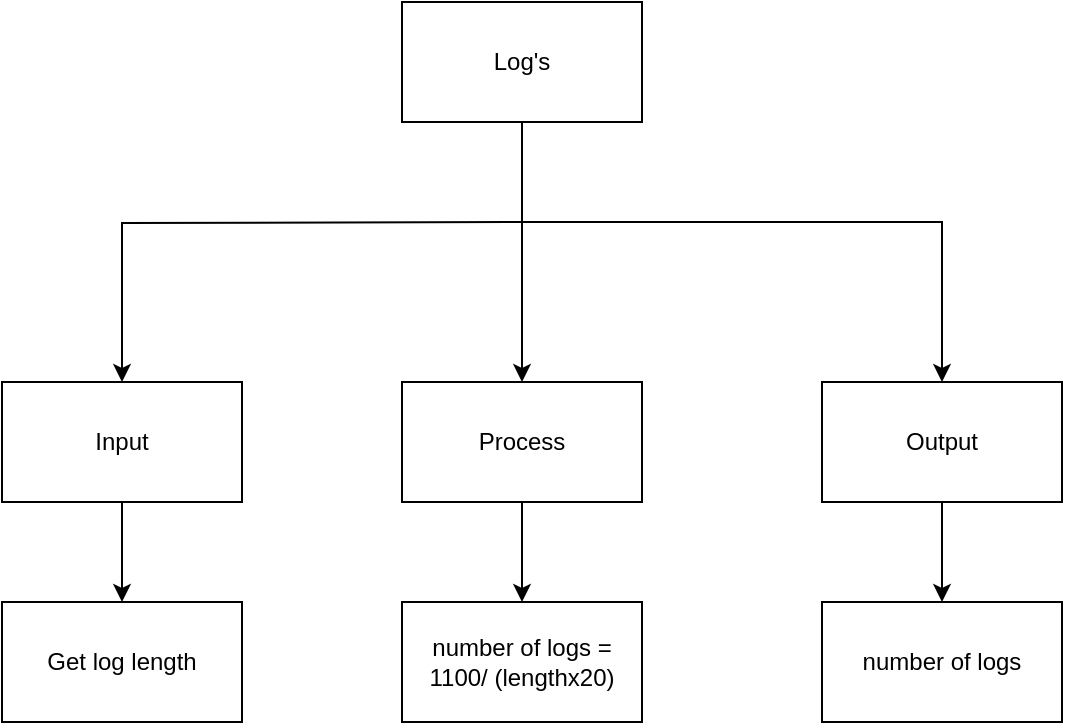 <mxfile>
    <diagram id="l0uhbNK7hU7zar7tUPs8" name="Page-1">
        <mxGraphModel dx="834" dy="711" grid="1" gridSize="10" guides="1" tooltips="1" connect="1" arrows="1" fold="1" page="1" pageScale="1" pageWidth="827" pageHeight="1169" math="0" shadow="0">
            <root>
                <mxCell id="0"/>
                <mxCell id="1" parent="0"/>
                <mxCell id="3" style="edgeStyle=none;html=1;" edge="1" parent="1" source="2">
                    <mxGeometry relative="1" as="geometry">
                        <mxPoint x="390" y="310" as="targetPoint"/>
                        <Array as="points">
                            <mxPoint x="390" y="240"/>
                        </Array>
                    </mxGeometry>
                </mxCell>
                <mxCell id="5" style="edgeStyle=orthogonalEdgeStyle;html=1;entryX=0.5;entryY=0;entryDx=0;entryDy=0;rounded=0;" edge="1" parent="1" target="6">
                    <mxGeometry relative="1" as="geometry">
                        <mxPoint x="190" y="300" as="targetPoint"/>
                        <mxPoint x="390" y="230" as="sourcePoint"/>
                    </mxGeometry>
                </mxCell>
                <mxCell id="7" style="edgeStyle=orthogonalEdgeStyle;rounded=0;html=1;entryX=0.5;entryY=0;entryDx=0;entryDy=0;" edge="1" parent="1" source="2" target="8">
                    <mxGeometry relative="1" as="geometry">
                        <mxPoint x="600" y="280" as="targetPoint"/>
                        <Array as="points">
                            <mxPoint x="390" y="230"/>
                            <mxPoint x="600" y="230"/>
                        </Array>
                    </mxGeometry>
                </mxCell>
                <mxCell id="2" value="Log's" style="rounded=0;whiteSpace=wrap;html=1;" vertex="1" parent="1">
                    <mxGeometry x="330" y="120" width="120" height="60" as="geometry"/>
                </mxCell>
                <mxCell id="12" style="edgeStyle=orthogonalEdgeStyle;rounded=0;html=1;" edge="1" parent="1" source="4">
                    <mxGeometry relative="1" as="geometry">
                        <mxPoint x="390" y="420" as="targetPoint"/>
                    </mxGeometry>
                </mxCell>
                <mxCell id="4" value="Process" style="rounded=0;whiteSpace=wrap;html=1;" vertex="1" parent="1">
                    <mxGeometry x="330" y="310" width="120" height="60" as="geometry"/>
                </mxCell>
                <mxCell id="9" style="edgeStyle=orthogonalEdgeStyle;rounded=0;html=1;" edge="1" parent="1" source="6" target="10">
                    <mxGeometry relative="1" as="geometry">
                        <mxPoint x="190" y="420" as="targetPoint"/>
                    </mxGeometry>
                </mxCell>
                <mxCell id="6" value="Input" style="rounded=0;whiteSpace=wrap;html=1;" vertex="1" parent="1">
                    <mxGeometry x="130" y="310" width="120" height="60" as="geometry"/>
                </mxCell>
                <mxCell id="14" style="edgeStyle=orthogonalEdgeStyle;rounded=0;html=1;" edge="1" parent="1" source="8">
                    <mxGeometry relative="1" as="geometry">
                        <mxPoint x="600" y="420" as="targetPoint"/>
                    </mxGeometry>
                </mxCell>
                <mxCell id="8" value="Output" style="rounded=0;whiteSpace=wrap;html=1;" vertex="1" parent="1">
                    <mxGeometry x="540" y="310" width="120" height="60" as="geometry"/>
                </mxCell>
                <mxCell id="10" value="Get log length" style="rounded=0;whiteSpace=wrap;html=1;" vertex="1" parent="1">
                    <mxGeometry x="130" y="420" width="120" height="60" as="geometry"/>
                </mxCell>
                <mxCell id="13" value="number of logs = 1100/ (lengthx20)" style="rounded=0;whiteSpace=wrap;html=1;" vertex="1" parent="1">
                    <mxGeometry x="330" y="420" width="120" height="60" as="geometry"/>
                </mxCell>
                <mxCell id="15" value="number of logs" style="rounded=0;whiteSpace=wrap;html=1;" vertex="1" parent="1">
                    <mxGeometry x="540" y="420" width="120" height="60" as="geometry"/>
                </mxCell>
            </root>
        </mxGraphModel>
    </diagram>
</mxfile>